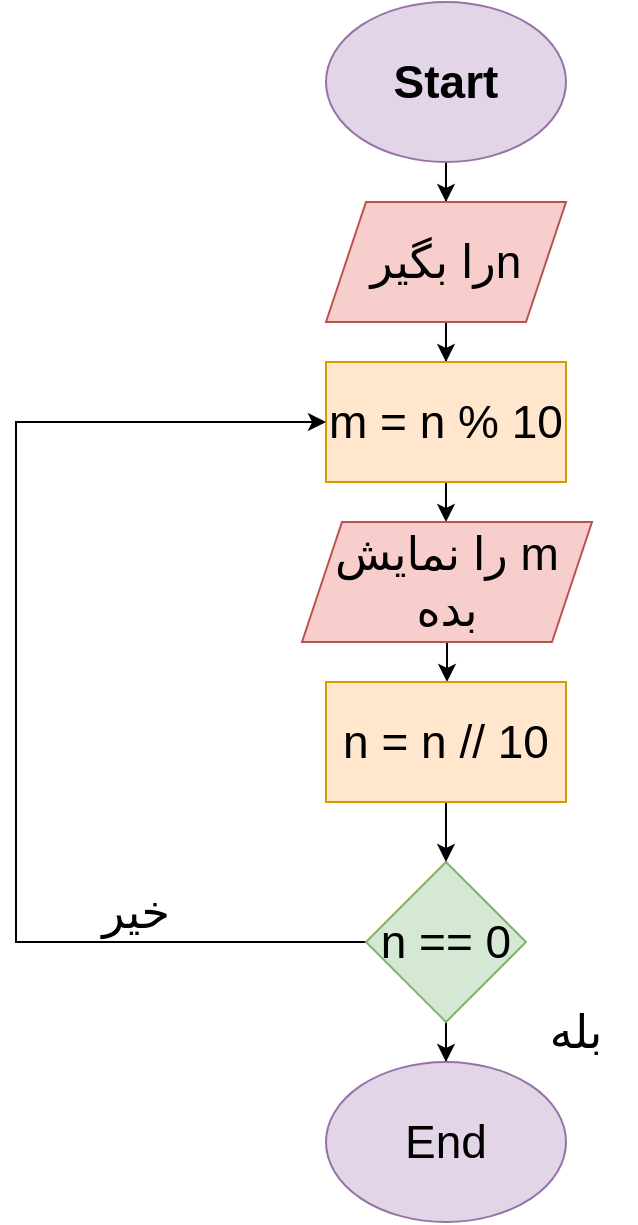 <mxfile version="20.8.20" type="device"><diagram name="Page-1" id="m6qm5jXb-w63qi2nT4Ow"><mxGraphModel dx="1050" dy="523" grid="1" gridSize="10" guides="1" tooltips="1" connect="1" arrows="1" fold="1" page="1" pageScale="1" pageWidth="850" pageHeight="1100" math="0" shadow="0"><root><mxCell id="0"/><mxCell id="1" parent="0"/><mxCell id="Itn5yxyrdhkhy8y9ux8t-3" value="" style="edgeStyle=orthogonalEdgeStyle;rounded=0;orthogonalLoop=1;jettySize=auto;html=1;fontSize=23;" edge="1" parent="1" source="Itn5yxyrdhkhy8y9ux8t-1" target="Itn5yxyrdhkhy8y9ux8t-2"><mxGeometry relative="1" as="geometry"/></mxCell><mxCell id="Itn5yxyrdhkhy8y9ux8t-1" value="&lt;b&gt;&lt;font style=&quot;font-size: 23px;&quot;&gt;Start&lt;/font&gt;&lt;/b&gt;" style="ellipse;whiteSpace=wrap;html=1;fillColor=#e1d5e7;strokeColor=#9673a6;" vertex="1" parent="1"><mxGeometry x="365" width="120" height="80" as="geometry"/></mxCell><mxCell id="Itn5yxyrdhkhy8y9ux8t-5" value="" style="edgeStyle=orthogonalEdgeStyle;rounded=0;orthogonalLoop=1;jettySize=auto;html=1;fontSize=23;" edge="1" parent="1" source="Itn5yxyrdhkhy8y9ux8t-2" target="Itn5yxyrdhkhy8y9ux8t-4"><mxGeometry relative="1" as="geometry"/></mxCell><mxCell id="Itn5yxyrdhkhy8y9ux8t-2" value="&lt;div style=&quot;direction: rtl;&quot;&gt;&lt;span style=&quot;background-color: initial;&quot;&gt;nرا بگیر&lt;/span&gt;&lt;/div&gt;" style="shape=parallelogram;perimeter=parallelogramPerimeter;whiteSpace=wrap;html=1;fixedSize=1;fontSize=23;fillColor=#f8cecc;strokeColor=#b85450;" vertex="1" parent="1"><mxGeometry x="365" y="100" width="120" height="60" as="geometry"/></mxCell><mxCell id="Itn5yxyrdhkhy8y9ux8t-7" value="" style="edgeStyle=orthogonalEdgeStyle;rounded=0;orthogonalLoop=1;jettySize=auto;html=1;fontSize=23;" edge="1" parent="1" source="Itn5yxyrdhkhy8y9ux8t-4" target="Itn5yxyrdhkhy8y9ux8t-6"><mxGeometry relative="1" as="geometry"/></mxCell><mxCell id="Itn5yxyrdhkhy8y9ux8t-4" value="m = n % 10" style="rounded=0;whiteSpace=wrap;html=1;fontSize=23;fillColor=#ffe6cc;strokeColor=#d79b00;" vertex="1" parent="1"><mxGeometry x="365" y="180" width="120" height="60" as="geometry"/></mxCell><mxCell id="Itn5yxyrdhkhy8y9ux8t-10" value="" style="edgeStyle=orthogonalEdgeStyle;rounded=0;orthogonalLoop=1;jettySize=auto;html=1;fontSize=23;" edge="1" parent="1" source="Itn5yxyrdhkhy8y9ux8t-6" target="Itn5yxyrdhkhy8y9ux8t-9"><mxGeometry relative="1" as="geometry"/></mxCell><mxCell id="Itn5yxyrdhkhy8y9ux8t-6" value="&lt;div style=&quot;direction: rtl;&quot;&gt;&lt;span style=&quot;background-color: initial;&quot;&gt;m را نمایش بده&lt;/span&gt;&lt;/div&gt;" style="shape=parallelogram;perimeter=parallelogramPerimeter;whiteSpace=wrap;html=1;fixedSize=1;fontSize=23;fillColor=#f8cecc;strokeColor=#b85450;" vertex="1" parent="1"><mxGeometry x="353" y="260" width="145" height="60" as="geometry"/></mxCell><mxCell id="Itn5yxyrdhkhy8y9ux8t-13" value="" style="edgeStyle=orthogonalEdgeStyle;rounded=0;orthogonalLoop=1;jettySize=auto;html=1;fontSize=23;" edge="1" parent="1" source="Itn5yxyrdhkhy8y9ux8t-8" target="Itn5yxyrdhkhy8y9ux8t-12"><mxGeometry relative="1" as="geometry"/></mxCell><mxCell id="Itn5yxyrdhkhy8y9ux8t-15" style="edgeStyle=orthogonalEdgeStyle;rounded=0;orthogonalLoop=1;jettySize=auto;html=1;entryX=0;entryY=0.5;entryDx=0;entryDy=0;fontSize=23;" edge="1" parent="1" source="Itn5yxyrdhkhy8y9ux8t-8" target="Itn5yxyrdhkhy8y9ux8t-4"><mxGeometry relative="1" as="geometry"><Array as="points"><mxPoint x="210" y="470"/><mxPoint x="210" y="210"/></Array></mxGeometry></mxCell><mxCell id="Itn5yxyrdhkhy8y9ux8t-8" value="n == 0" style="rhombus;whiteSpace=wrap;html=1;fontSize=23;fillColor=#d5e8d4;strokeColor=#82b366;" vertex="1" parent="1"><mxGeometry x="385" y="430" width="80" height="80" as="geometry"/></mxCell><mxCell id="Itn5yxyrdhkhy8y9ux8t-11" value="" style="edgeStyle=orthogonalEdgeStyle;rounded=0;orthogonalLoop=1;jettySize=auto;html=1;fontSize=23;" edge="1" parent="1" source="Itn5yxyrdhkhy8y9ux8t-9" target="Itn5yxyrdhkhy8y9ux8t-8"><mxGeometry relative="1" as="geometry"/></mxCell><mxCell id="Itn5yxyrdhkhy8y9ux8t-9" value="n = n // 10" style="rounded=0;whiteSpace=wrap;html=1;fontSize=23;fillColor=#ffe6cc;strokeColor=#d79b00;" vertex="1" parent="1"><mxGeometry x="365" y="340" width="120" height="60" as="geometry"/></mxCell><mxCell id="Itn5yxyrdhkhy8y9ux8t-12" value="End" style="ellipse;whiteSpace=wrap;html=1;fontSize=23;fillColor=#e1d5e7;strokeColor=#9673a6;" vertex="1" parent="1"><mxGeometry x="365" y="530" width="120" height="80" as="geometry"/></mxCell><mxCell id="Itn5yxyrdhkhy8y9ux8t-14" value="بله" style="text;html=1;strokeColor=none;fillColor=none;align=center;verticalAlign=middle;whiteSpace=wrap;rounded=0;fontSize=23;" vertex="1" parent="1"><mxGeometry x="460" y="500" width="60" height="30" as="geometry"/></mxCell><mxCell id="Itn5yxyrdhkhy8y9ux8t-16" value="خیر" style="text;html=1;strokeColor=none;fillColor=none;align=center;verticalAlign=middle;whiteSpace=wrap;rounded=0;fontSize=23;" vertex="1" parent="1"><mxGeometry x="240" y="440" width="60" height="30" as="geometry"/></mxCell></root></mxGraphModel></diagram></mxfile>